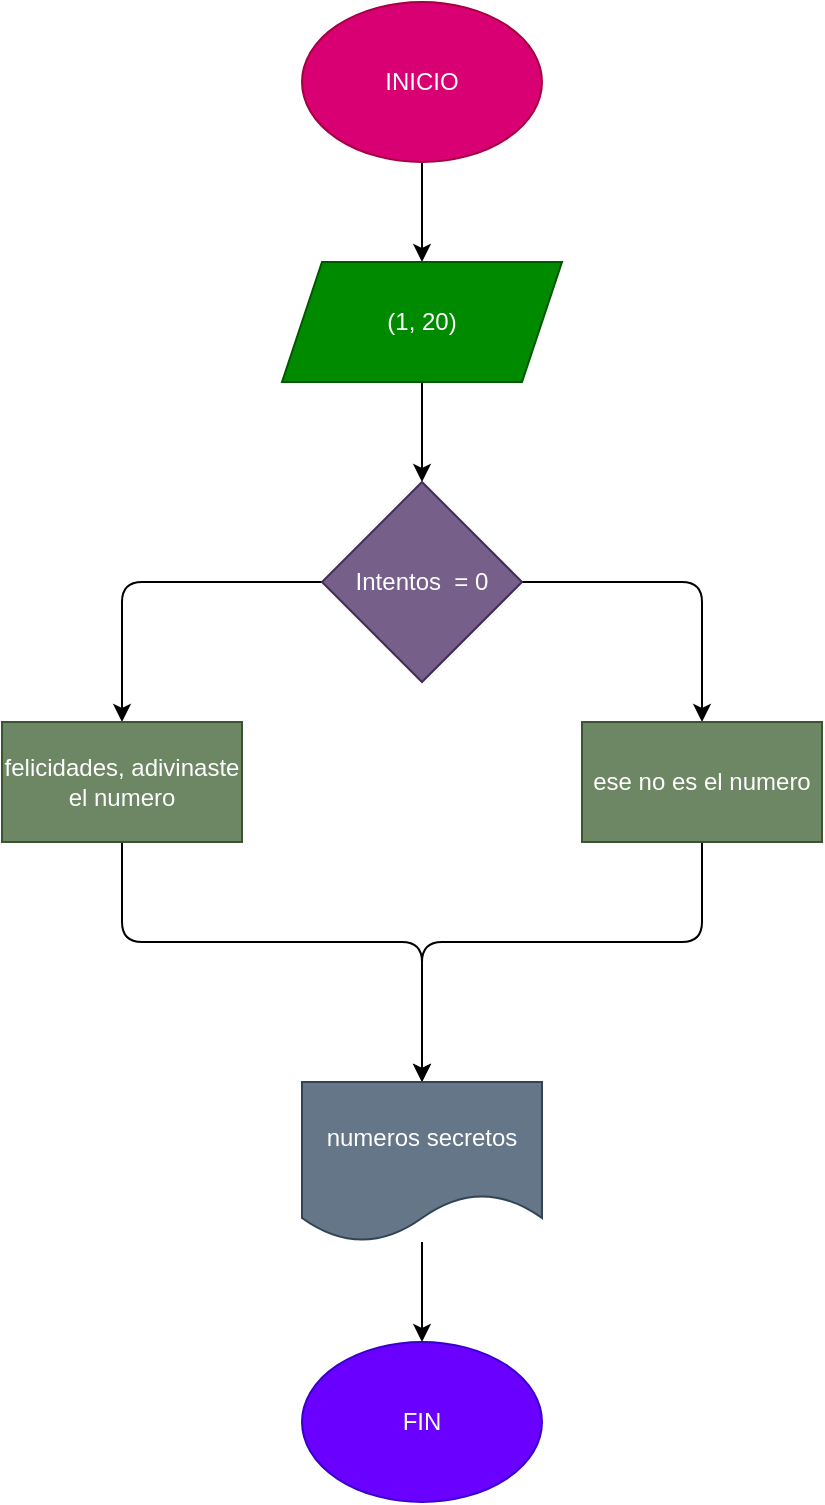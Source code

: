 <mxfile>
    <diagram id="E7YKPbYQVCjzJwFmoSKl" name="Page-1">
        <mxGraphModel dx="746" dy="576" grid="1" gridSize="10" guides="1" tooltips="1" connect="1" arrows="1" fold="1" page="1" pageScale="1" pageWidth="850" pageHeight="1100" math="0" shadow="0">
            <root>
                <mxCell id="0"/>
                <mxCell id="1" parent="0"/>
                <mxCell id="4" style="edgeStyle=none;html=1;" edge="1" parent="1" source="2" target="3">
                    <mxGeometry relative="1" as="geometry">
                        <mxPoint x="340" y="130" as="targetPoint"/>
                    </mxGeometry>
                </mxCell>
                <mxCell id="2" value="INICIO" style="ellipse;whiteSpace=wrap;html=1;fillColor=#d80073;fontColor=#ffffff;strokeColor=#A50040;" vertex="1" parent="1">
                    <mxGeometry x="280" y="20" width="120" height="80" as="geometry"/>
                </mxCell>
                <mxCell id="6" value="" style="edgeStyle=none;html=1;" edge="1" parent="1" source="3" target="5">
                    <mxGeometry relative="1" as="geometry"/>
                </mxCell>
                <mxCell id="3" value="(1, 20)" style="shape=parallelogram;perimeter=parallelogramPerimeter;whiteSpace=wrap;html=1;fixedSize=1;fillColor=#008a00;fontColor=#ffffff;strokeColor=#005700;" vertex="1" parent="1">
                    <mxGeometry x="270" y="150" width="140" height="60" as="geometry"/>
                </mxCell>
                <mxCell id="9" style="edgeStyle=none;html=1;entryX=0.5;entryY=0;entryDx=0;entryDy=0;" edge="1" parent="1" source="5" target="7">
                    <mxGeometry relative="1" as="geometry">
                        <Array as="points">
                            <mxPoint x="190" y="310"/>
                        </Array>
                    </mxGeometry>
                </mxCell>
                <mxCell id="10" style="edgeStyle=none;html=1;entryX=0.5;entryY=0;entryDx=0;entryDy=0;" edge="1" parent="1" source="5" target="8">
                    <mxGeometry relative="1" as="geometry">
                        <Array as="points">
                            <mxPoint x="480" y="310"/>
                        </Array>
                    </mxGeometry>
                </mxCell>
                <mxCell id="5" value="Intentos&amp;nbsp; = 0" style="rhombus;whiteSpace=wrap;html=1;fillColor=#76608a;fontColor=#ffffff;strokeColor=#432D57;" vertex="1" parent="1">
                    <mxGeometry x="290" y="260" width="100" height="100" as="geometry"/>
                </mxCell>
                <mxCell id="12" style="edgeStyle=none;html=1;entryX=0.5;entryY=0;entryDx=0;entryDy=0;" edge="1" parent="1" source="7" target="11">
                    <mxGeometry relative="1" as="geometry">
                        <Array as="points">
                            <mxPoint x="190" y="490"/>
                            <mxPoint x="340" y="490"/>
                        </Array>
                    </mxGeometry>
                </mxCell>
                <mxCell id="7" value="felicidades, adivinaste el numero" style="rounded=0;whiteSpace=wrap;html=1;fillColor=#6d8764;fontColor=#ffffff;strokeColor=#3A5431;" vertex="1" parent="1">
                    <mxGeometry x="130" y="380" width="120" height="60" as="geometry"/>
                </mxCell>
                <mxCell id="13" style="edgeStyle=none;html=1;" edge="1" parent="1" source="8">
                    <mxGeometry relative="1" as="geometry">
                        <mxPoint x="340" y="560" as="targetPoint"/>
                        <Array as="points">
                            <mxPoint x="480" y="490"/>
                            <mxPoint x="340" y="490"/>
                        </Array>
                    </mxGeometry>
                </mxCell>
                <mxCell id="8" value="ese no es el numero" style="rounded=0;whiteSpace=wrap;html=1;fillColor=#6d8764;fontColor=#ffffff;strokeColor=#3A5431;" vertex="1" parent="1">
                    <mxGeometry x="420" y="380" width="120" height="60" as="geometry"/>
                </mxCell>
                <mxCell id="15" style="edgeStyle=none;html=1;" edge="1" parent="1" source="11" target="14">
                    <mxGeometry relative="1" as="geometry"/>
                </mxCell>
                <mxCell id="11" value="numeros secretos" style="shape=document;whiteSpace=wrap;html=1;boundedLbl=1;fillColor=#647687;fontColor=#ffffff;strokeColor=#314354;" vertex="1" parent="1">
                    <mxGeometry x="280" y="560" width="120" height="80" as="geometry"/>
                </mxCell>
                <mxCell id="14" value="FIN" style="ellipse;whiteSpace=wrap;html=1;fillColor=#6a00ff;strokeColor=#3700CC;fontColor=#ffffff;" vertex="1" parent="1">
                    <mxGeometry x="280" y="690" width="120" height="80" as="geometry"/>
                </mxCell>
            </root>
        </mxGraphModel>
    </diagram>
</mxfile>